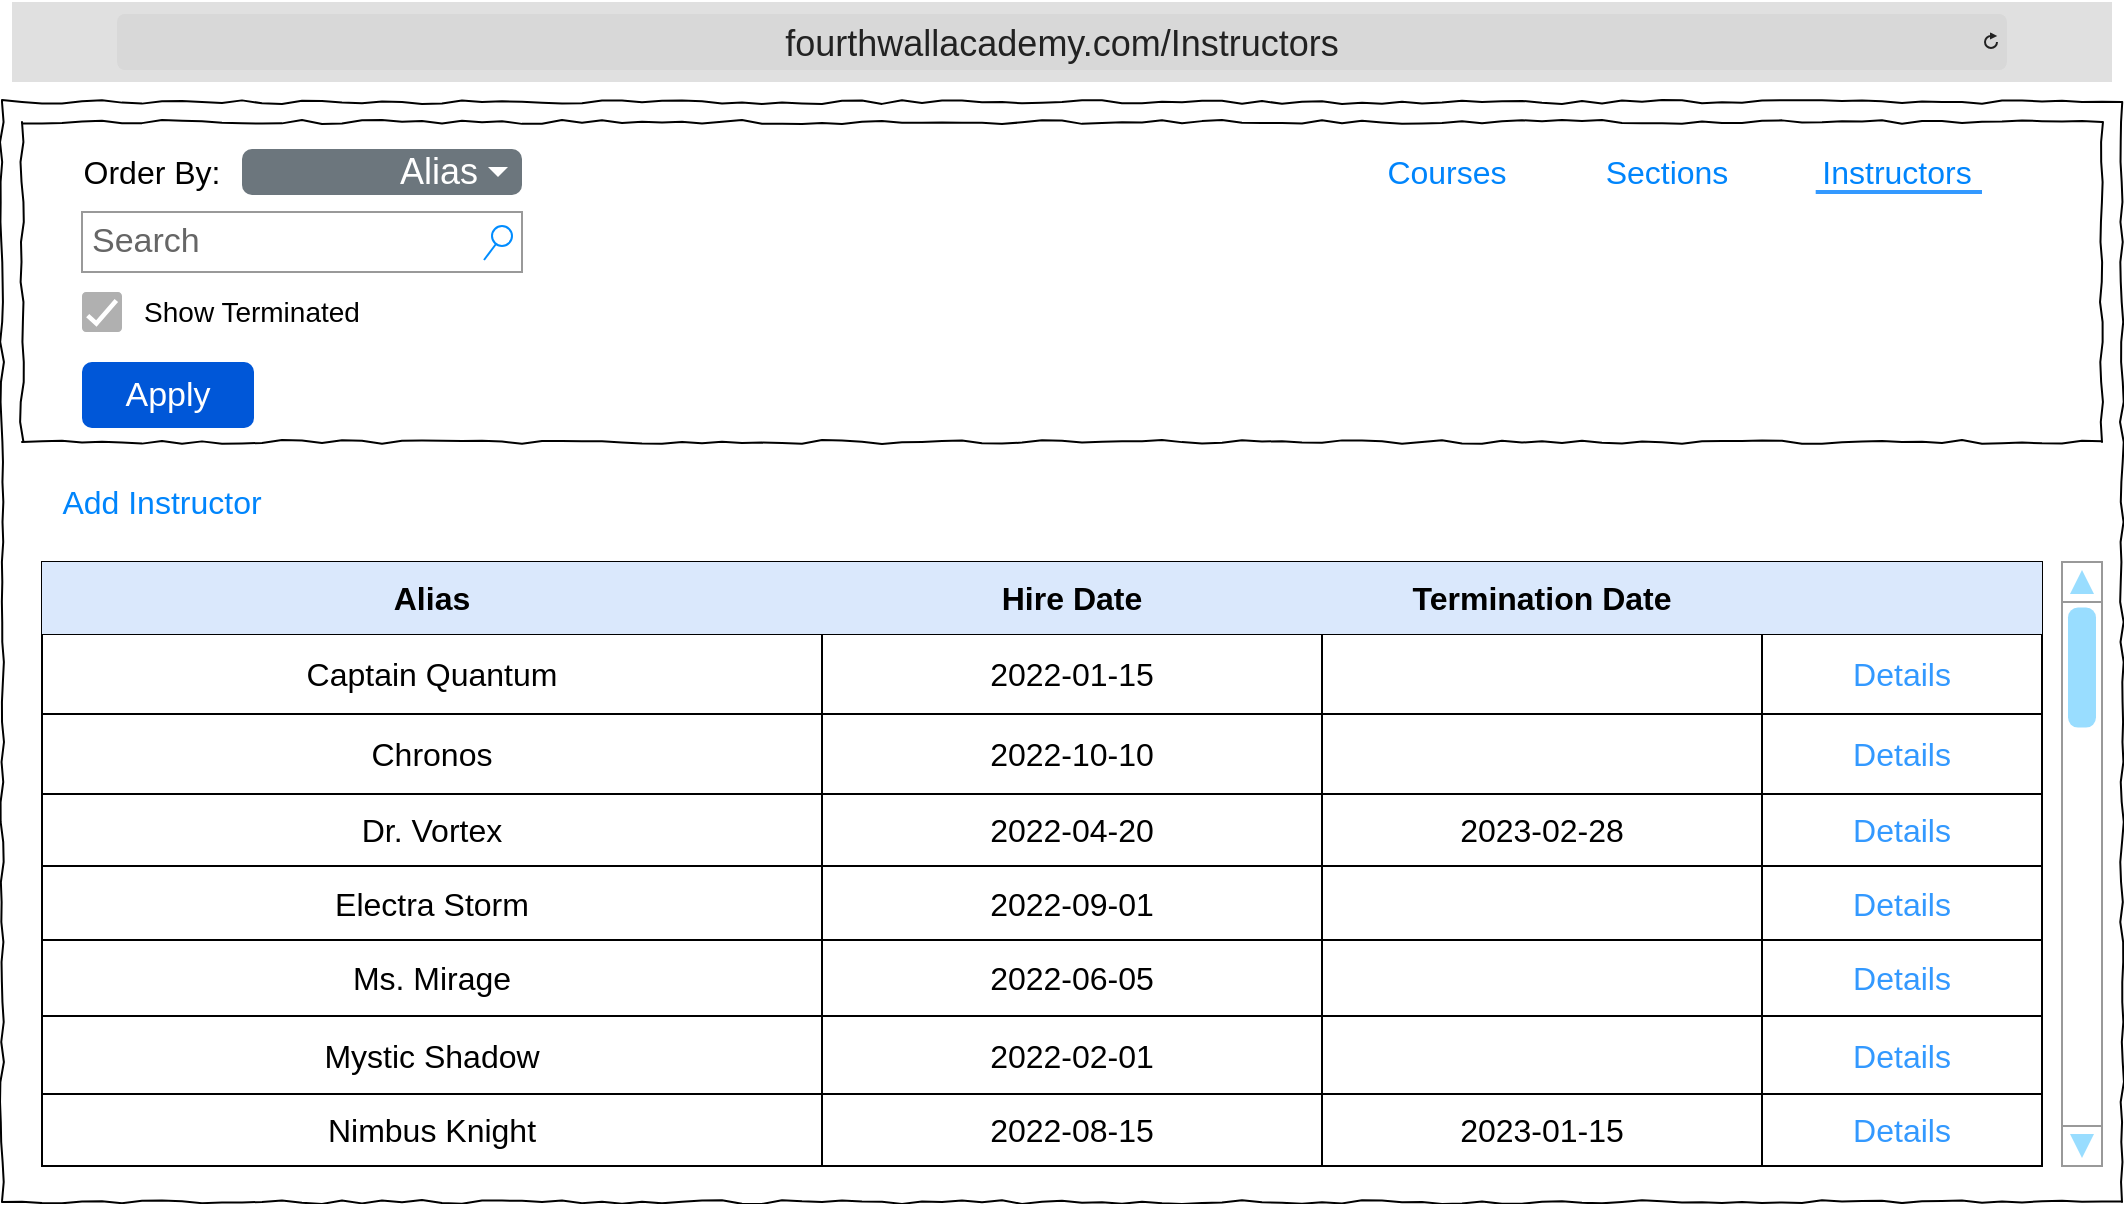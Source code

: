 <mxfile version="26.0.5">
  <diagram name="Page-1" id="03018318-947c-dd8e-b7a3-06fadd420f32">
    <mxGraphModel dx="3354" dy="1258" grid="1" gridSize="10" guides="1" tooltips="1" connect="1" arrows="1" fold="1" page="1" pageScale="1" pageWidth="1100" pageHeight="850" background="none" math="0" shadow="0">
      <root>
        <mxCell id="0" />
        <mxCell id="1" parent="0" />
        <mxCell id="677b7b8949515195-1" value="" style="whiteSpace=wrap;html=1;rounded=0;shadow=0;labelBackgroundColor=none;strokeColor=#000000;strokeWidth=1;fillColor=none;fontFamily=Verdana;fontSize=12;fontColor=#000000;align=center;comic=1;" parent="1" vertex="1">
          <mxGeometry x="20" y="60" width="1060" height="550" as="geometry" />
        </mxCell>
        <mxCell id="677b7b8949515195-10" value="" style="whiteSpace=wrap;html=1;rounded=0;shadow=0;labelBackgroundColor=none;strokeWidth=1;fillColor=none;fontFamily=Verdana;fontSize=12;align=center;comic=1;" parent="1" vertex="1">
          <mxGeometry x="30" y="70" width="1040" height="160" as="geometry" />
        </mxCell>
        <mxCell id="HjhiuZLruFTGGM_Ddv_2-103" value="" style="verticalLabelPosition=bottom;shadow=0;dashed=0;align=center;html=1;verticalAlign=top;strokeWidth=1;shape=mxgraph.mockup.navigation.scrollBar;strokeColor=#999999;barPos=98.611;fillColor2=#99ddff;strokeColor2=none;direction=north;" parent="1" vertex="1">
          <mxGeometry x="1050" y="290" width="20" height="302" as="geometry" />
        </mxCell>
        <mxCell id="HjhiuZLruFTGGM_Ddv_2-104" value="&lt;font style=&quot;font-size: 16px;&quot;&gt;Order By:&lt;/font&gt;" style="text;html=1;align=center;verticalAlign=middle;whiteSpace=wrap;rounded=0;" parent="1" vertex="1">
          <mxGeometry x="50" y="80" width="90" height="30" as="geometry" />
        </mxCell>
        <mxCell id="HjhiuZLruFTGGM_Ddv_2-106" value="&lt;font style=&quot;font-size: 18px;&quot;&gt;Alias&lt;/font&gt;" style="html=1;shadow=0;dashed=0;shape=mxgraph.bootstrap.rrect;rSize=5;strokeColor=none;strokeWidth=1;fillColor=#6C767D;fontColor=#ffffff;whiteSpace=wrap;align=right;verticalAlign=middle;fontStyle=0;fontSize=14;spacingRight=20;" parent="1" vertex="1">
          <mxGeometry x="140" y="83.5" width="140" height="23" as="geometry" />
        </mxCell>
        <mxCell id="HjhiuZLruFTGGM_Ddv_2-107" value="" style="shape=triangle;direction=south;fillColor=#ffffff;strokeColor=none;perimeter=none;" parent="HjhiuZLruFTGGM_Ddv_2-106" vertex="1">
          <mxGeometry x="1" y="0.5" width="10" height="5" relative="1" as="geometry">
            <mxPoint x="-17" y="-2.5" as="offset" />
          </mxGeometry>
        </mxCell>
        <mxCell id="gBdz1FRmPUKY2ZFgMoxz-1" value="&lt;font style=&quot;font-size: 18px;&quot;&gt;fourthwallacademy.com/Instructors&lt;/font&gt;" style="html=1;strokeWidth=1;shadow=0;dashed=0;shape=mxgraph.ios7ui.url;fillColor=#e0e0e0;strokeColor=#c0c0c0;buttonText=;strokeColor2=#222222;fontColor=#222222;fontSize=8;spacingTop=2;align=center;whiteSpace=wrap;" parent="1" vertex="1">
          <mxGeometry x="25" y="10" width="1050" height="40" as="geometry" />
        </mxCell>
        <mxCell id="tO5tG9X41Wg9TqtgTlxJ-1" value="Courses" style="html=1;shadow=0;dashed=0;shape=mxgraph.bootstrap.rrect;rSize=5;strokeColor=none;strokeWidth=1;fillColor=none;fontColor=#0085FC;whiteSpace=wrap;align=center;verticalAlign=middle;spacingLeft=0;fontStyle=0;fontSize=16;spacing=5;" parent="1" vertex="1">
          <mxGeometry x="695" y="75" width="95" height="40" as="geometry" />
        </mxCell>
        <mxCell id="tO5tG9X41Wg9TqtgTlxJ-2" value="Sections" style="html=1;shadow=0;dashed=0;shape=mxgraph.bootstrap.rrect;rSize=5;strokeColor=none;strokeWidth=1;fillColor=none;fontColor=#0085FC;whiteSpace=wrap;align=center;verticalAlign=middle;spacingLeft=0;fontStyle=0;fontSize=16;spacing=5;" parent="1" vertex="1">
          <mxGeometry x="805" y="75" width="95" height="40" as="geometry" />
        </mxCell>
        <mxCell id="tO5tG9X41Wg9TqtgTlxJ-3" value="Instructors" style="html=1;shadow=0;dashed=0;shape=mxgraph.bootstrap.rrect;rSize=5;strokeColor=none;strokeWidth=1;fillColor=none;fontColor=#0085FC;whiteSpace=wrap;align=center;verticalAlign=middle;spacingLeft=0;fontStyle=0;fontSize=16;spacing=5;" parent="1" vertex="1">
          <mxGeometry x="920" y="75" width="95" height="40" as="geometry" />
        </mxCell>
        <mxCell id="tO5tG9X41Wg9TqtgTlxJ-4" value="" style="line;strokeWidth=2;html=1;strokeColor=#3399FF;" parent="1" vertex="1">
          <mxGeometry x="926.85" y="100" width="83.15" height="10" as="geometry" />
        </mxCell>
        <mxCell id="tO5tG9X41Wg9TqtgTlxJ-126" value="&lt;font style=&quot;font-size: 17px;&quot;&gt;Apply&lt;/font&gt;" style="rounded=1;fillColor=#0057D8;strokeColor=none;html=1;whiteSpace=wrap;fontColor=#ffffff;align=center;verticalAlign=middle;fontStyle=0;fontSize=12;sketch=0;" parent="1" vertex="1">
          <mxGeometry x="60" y="190" width="86" height="33" as="geometry" />
        </mxCell>
        <mxCell id="tO5tG9X41Wg9TqtgTlxJ-127" value="" style="shape=table;startSize=0;container=1;collapsible=0;childLayout=tableLayout;fontSize=16;" parent="1" vertex="1">
          <mxGeometry x="40" y="290" width="1000" height="302" as="geometry" />
        </mxCell>
        <mxCell id="tO5tG9X41Wg9TqtgTlxJ-128" value="" style="shape=tableRow;horizontal=0;startSize=0;swimlaneHead=0;swimlaneBody=0;strokeColor=inherit;top=0;left=0;bottom=0;right=0;collapsible=0;dropTarget=0;fillColor=none;points=[[0,0.5],[1,0.5]];portConstraint=eastwest;fontSize=16;" parent="tO5tG9X41Wg9TqtgTlxJ-127" vertex="1">
          <mxGeometry width="1000" height="36" as="geometry" />
        </mxCell>
        <mxCell id="tO5tG9X41Wg9TqtgTlxJ-129" value="&lt;b&gt;Alias&lt;/b&gt;" style="shape=partialRectangle;html=1;whiteSpace=wrap;connectable=0;strokeColor=#6c8ebf;overflow=hidden;fillColor=#dae8fc;top=0;left=0;bottom=0;right=0;pointerEvents=1;fontSize=16;" parent="tO5tG9X41Wg9TqtgTlxJ-128" vertex="1">
          <mxGeometry width="390" height="36" as="geometry">
            <mxRectangle width="390" height="36" as="alternateBounds" />
          </mxGeometry>
        </mxCell>
        <mxCell id="tO5tG9X41Wg9TqtgTlxJ-130" value="&lt;b&gt;Hire Date&lt;/b&gt;" style="shape=partialRectangle;html=1;whiteSpace=wrap;connectable=0;strokeColor=#6c8ebf;overflow=hidden;fillColor=#dae8fc;top=0;left=0;bottom=0;right=0;pointerEvents=1;fontSize=16;" parent="tO5tG9X41Wg9TqtgTlxJ-128" vertex="1">
          <mxGeometry x="390" width="250" height="36" as="geometry">
            <mxRectangle width="250" height="36" as="alternateBounds" />
          </mxGeometry>
        </mxCell>
        <mxCell id="tO5tG9X41Wg9TqtgTlxJ-131" value="&lt;b&gt;Termination Date&lt;/b&gt;" style="shape=partialRectangle;html=1;whiteSpace=wrap;connectable=0;strokeColor=#6c8ebf;overflow=hidden;fillColor=#dae8fc;top=0;left=0;bottom=0;right=0;pointerEvents=1;fontSize=16;" parent="tO5tG9X41Wg9TqtgTlxJ-128" vertex="1">
          <mxGeometry x="640" width="220" height="36" as="geometry">
            <mxRectangle width="220" height="36" as="alternateBounds" />
          </mxGeometry>
        </mxCell>
        <mxCell id="tO5tG9X41Wg9TqtgTlxJ-140" style="shape=partialRectangle;html=1;whiteSpace=wrap;connectable=0;strokeColor=#6c8ebf;overflow=hidden;fillColor=#dae8fc;top=0;left=0;bottom=0;right=0;pointerEvents=1;fontSize=16;" parent="tO5tG9X41Wg9TqtgTlxJ-128" vertex="1">
          <mxGeometry x="860" width="140" height="36" as="geometry">
            <mxRectangle width="140" height="36" as="alternateBounds" />
          </mxGeometry>
        </mxCell>
        <mxCell id="tO5tG9X41Wg9TqtgTlxJ-132" value="" style="shape=tableRow;horizontal=0;startSize=0;swimlaneHead=0;swimlaneBody=0;strokeColor=inherit;top=0;left=0;bottom=0;right=0;collapsible=0;dropTarget=0;fillColor=none;points=[[0,0.5],[1,0.5]];portConstraint=eastwest;fontSize=16;" parent="tO5tG9X41Wg9TqtgTlxJ-127" vertex="1">
          <mxGeometry y="36" width="1000" height="40" as="geometry" />
        </mxCell>
        <mxCell id="tO5tG9X41Wg9TqtgTlxJ-133" value="Captain Quantum" style="shape=partialRectangle;html=1;whiteSpace=wrap;connectable=0;strokeColor=inherit;overflow=hidden;fillColor=none;top=0;left=0;bottom=0;right=0;pointerEvents=1;fontSize=16;" parent="tO5tG9X41Wg9TqtgTlxJ-132" vertex="1">
          <mxGeometry width="390" height="40" as="geometry">
            <mxRectangle width="390" height="40" as="alternateBounds" />
          </mxGeometry>
        </mxCell>
        <mxCell id="tO5tG9X41Wg9TqtgTlxJ-134" value="2022-01-15" style="shape=partialRectangle;html=1;whiteSpace=wrap;connectable=0;strokeColor=inherit;overflow=hidden;fillColor=none;top=0;left=0;bottom=0;right=0;pointerEvents=1;fontSize=16;" parent="tO5tG9X41Wg9TqtgTlxJ-132" vertex="1">
          <mxGeometry x="390" width="250" height="40" as="geometry">
            <mxRectangle width="250" height="40" as="alternateBounds" />
          </mxGeometry>
        </mxCell>
        <mxCell id="tO5tG9X41Wg9TqtgTlxJ-135" value="" style="shape=partialRectangle;html=1;whiteSpace=wrap;connectable=0;strokeColor=inherit;overflow=hidden;fillColor=none;top=0;left=0;bottom=0;right=0;pointerEvents=1;fontSize=16;" parent="tO5tG9X41Wg9TqtgTlxJ-132" vertex="1">
          <mxGeometry x="640" width="220" height="40" as="geometry">
            <mxRectangle width="220" height="40" as="alternateBounds" />
          </mxGeometry>
        </mxCell>
        <mxCell id="tO5tG9X41Wg9TqtgTlxJ-141" value="&lt;font color=&quot;#3399ff&quot;&gt;Details&lt;/font&gt;" style="shape=partialRectangle;html=1;whiteSpace=wrap;connectable=0;strokeColor=inherit;overflow=hidden;fillColor=none;top=0;left=0;bottom=0;right=0;pointerEvents=1;fontSize=16;" parent="tO5tG9X41Wg9TqtgTlxJ-132" vertex="1">
          <mxGeometry x="860" width="140" height="40" as="geometry">
            <mxRectangle width="140" height="40" as="alternateBounds" />
          </mxGeometry>
        </mxCell>
        <mxCell id="tO5tG9X41Wg9TqtgTlxJ-136" value="" style="shape=tableRow;horizontal=0;startSize=0;swimlaneHead=0;swimlaneBody=0;strokeColor=inherit;top=0;left=0;bottom=0;right=0;collapsible=0;dropTarget=0;fillColor=none;points=[[0,0.5],[1,0.5]];portConstraint=eastwest;fontSize=16;" parent="tO5tG9X41Wg9TqtgTlxJ-127" vertex="1">
          <mxGeometry y="76" width="1000" height="40" as="geometry" />
        </mxCell>
        <mxCell id="tO5tG9X41Wg9TqtgTlxJ-137" value="Chronos" style="shape=partialRectangle;html=1;whiteSpace=wrap;connectable=0;strokeColor=inherit;overflow=hidden;fillColor=none;top=0;left=0;bottom=0;right=0;pointerEvents=1;fontSize=16;" parent="tO5tG9X41Wg9TqtgTlxJ-136" vertex="1">
          <mxGeometry width="390" height="40" as="geometry">
            <mxRectangle width="390" height="40" as="alternateBounds" />
          </mxGeometry>
        </mxCell>
        <mxCell id="tO5tG9X41Wg9TqtgTlxJ-138" value="2022-10-10" style="shape=partialRectangle;html=1;whiteSpace=wrap;connectable=0;strokeColor=inherit;overflow=hidden;fillColor=none;top=0;left=0;bottom=0;right=0;pointerEvents=1;fontSize=16;" parent="tO5tG9X41Wg9TqtgTlxJ-136" vertex="1">
          <mxGeometry x="390" width="250" height="40" as="geometry">
            <mxRectangle width="250" height="40" as="alternateBounds" />
          </mxGeometry>
        </mxCell>
        <mxCell id="tO5tG9X41Wg9TqtgTlxJ-139" value="" style="shape=partialRectangle;html=1;whiteSpace=wrap;connectable=0;strokeColor=inherit;overflow=hidden;fillColor=none;top=0;left=0;bottom=0;right=0;pointerEvents=1;fontSize=16;" parent="tO5tG9X41Wg9TqtgTlxJ-136" vertex="1">
          <mxGeometry x="640" width="220" height="40" as="geometry">
            <mxRectangle width="220" height="40" as="alternateBounds" />
          </mxGeometry>
        </mxCell>
        <mxCell id="tO5tG9X41Wg9TqtgTlxJ-142" value="&lt;font color=&quot;#3399ff&quot;&gt;Details&lt;/font&gt;" style="shape=partialRectangle;html=1;whiteSpace=wrap;connectable=0;strokeColor=inherit;overflow=hidden;fillColor=none;top=0;left=0;bottom=0;right=0;pointerEvents=1;fontSize=16;" parent="tO5tG9X41Wg9TqtgTlxJ-136" vertex="1">
          <mxGeometry x="860" width="140" height="40" as="geometry">
            <mxRectangle width="140" height="40" as="alternateBounds" />
          </mxGeometry>
        </mxCell>
        <mxCell id="tO5tG9X41Wg9TqtgTlxJ-143" style="shape=tableRow;horizontal=0;startSize=0;swimlaneHead=0;swimlaneBody=0;strokeColor=inherit;top=0;left=0;bottom=0;right=0;collapsible=0;dropTarget=0;fillColor=none;points=[[0,0.5],[1,0.5]];portConstraint=eastwest;fontSize=16;" parent="tO5tG9X41Wg9TqtgTlxJ-127" vertex="1">
          <mxGeometry y="116" width="1000" height="36" as="geometry" />
        </mxCell>
        <mxCell id="tO5tG9X41Wg9TqtgTlxJ-144" value="Dr. Vortex" style="shape=partialRectangle;html=1;whiteSpace=wrap;connectable=0;strokeColor=inherit;overflow=hidden;fillColor=none;top=0;left=0;bottom=0;right=0;pointerEvents=1;fontSize=16;" parent="tO5tG9X41Wg9TqtgTlxJ-143" vertex="1">
          <mxGeometry width="390" height="36" as="geometry">
            <mxRectangle width="390" height="36" as="alternateBounds" />
          </mxGeometry>
        </mxCell>
        <mxCell id="tO5tG9X41Wg9TqtgTlxJ-145" value="2022-04-20" style="shape=partialRectangle;html=1;whiteSpace=wrap;connectable=0;strokeColor=inherit;overflow=hidden;fillColor=none;top=0;left=0;bottom=0;right=0;pointerEvents=1;fontSize=16;" parent="tO5tG9X41Wg9TqtgTlxJ-143" vertex="1">
          <mxGeometry x="390" width="250" height="36" as="geometry">
            <mxRectangle width="250" height="36" as="alternateBounds" />
          </mxGeometry>
        </mxCell>
        <mxCell id="tO5tG9X41Wg9TqtgTlxJ-146" value="2023-02-28" style="shape=partialRectangle;html=1;whiteSpace=wrap;connectable=0;strokeColor=inherit;overflow=hidden;fillColor=none;top=0;left=0;bottom=0;right=0;pointerEvents=1;fontSize=16;" parent="tO5tG9X41Wg9TqtgTlxJ-143" vertex="1">
          <mxGeometry x="640" width="220" height="36" as="geometry">
            <mxRectangle width="220" height="36" as="alternateBounds" />
          </mxGeometry>
        </mxCell>
        <mxCell id="tO5tG9X41Wg9TqtgTlxJ-147" value="&lt;font color=&quot;#3399ff&quot;&gt;Details&lt;/font&gt;" style="shape=partialRectangle;html=1;whiteSpace=wrap;connectable=0;strokeColor=inherit;overflow=hidden;fillColor=none;top=0;left=0;bottom=0;right=0;pointerEvents=1;fontSize=16;" parent="tO5tG9X41Wg9TqtgTlxJ-143" vertex="1">
          <mxGeometry x="860" width="140" height="36" as="geometry">
            <mxRectangle width="140" height="36" as="alternateBounds" />
          </mxGeometry>
        </mxCell>
        <mxCell id="tO5tG9X41Wg9TqtgTlxJ-148" style="shape=tableRow;horizontal=0;startSize=0;swimlaneHead=0;swimlaneBody=0;strokeColor=inherit;top=0;left=0;bottom=0;right=0;collapsible=0;dropTarget=0;fillColor=none;points=[[0,0.5],[1,0.5]];portConstraint=eastwest;fontSize=16;" parent="tO5tG9X41Wg9TqtgTlxJ-127" vertex="1">
          <mxGeometry y="152" width="1000" height="37" as="geometry" />
        </mxCell>
        <mxCell id="tO5tG9X41Wg9TqtgTlxJ-149" value="Electra Storm" style="shape=partialRectangle;html=1;whiteSpace=wrap;connectable=0;strokeColor=inherit;overflow=hidden;fillColor=none;top=0;left=0;bottom=0;right=0;pointerEvents=1;fontSize=16;" parent="tO5tG9X41Wg9TqtgTlxJ-148" vertex="1">
          <mxGeometry width="390" height="37" as="geometry">
            <mxRectangle width="390" height="37" as="alternateBounds" />
          </mxGeometry>
        </mxCell>
        <mxCell id="tO5tG9X41Wg9TqtgTlxJ-150" value="2022-09-01" style="shape=partialRectangle;html=1;whiteSpace=wrap;connectable=0;strokeColor=inherit;overflow=hidden;fillColor=none;top=0;left=0;bottom=0;right=0;pointerEvents=1;fontSize=16;" parent="tO5tG9X41Wg9TqtgTlxJ-148" vertex="1">
          <mxGeometry x="390" width="250" height="37" as="geometry">
            <mxRectangle width="250" height="37" as="alternateBounds" />
          </mxGeometry>
        </mxCell>
        <mxCell id="tO5tG9X41Wg9TqtgTlxJ-151" style="shape=partialRectangle;html=1;whiteSpace=wrap;connectable=0;strokeColor=inherit;overflow=hidden;fillColor=none;top=0;left=0;bottom=0;right=0;pointerEvents=1;fontSize=16;" parent="tO5tG9X41Wg9TqtgTlxJ-148" vertex="1">
          <mxGeometry x="640" width="220" height="37" as="geometry">
            <mxRectangle width="220" height="37" as="alternateBounds" />
          </mxGeometry>
        </mxCell>
        <mxCell id="tO5tG9X41Wg9TqtgTlxJ-152" value="&lt;font color=&quot;#3399ff&quot;&gt;Details&lt;/font&gt;" style="shape=partialRectangle;html=1;whiteSpace=wrap;connectable=0;strokeColor=inherit;overflow=hidden;fillColor=none;top=0;left=0;bottom=0;right=0;pointerEvents=1;fontSize=16;" parent="tO5tG9X41Wg9TqtgTlxJ-148" vertex="1">
          <mxGeometry x="860" width="140" height="37" as="geometry">
            <mxRectangle width="140" height="37" as="alternateBounds" />
          </mxGeometry>
        </mxCell>
        <mxCell id="tO5tG9X41Wg9TqtgTlxJ-153" style="shape=tableRow;horizontal=0;startSize=0;swimlaneHead=0;swimlaneBody=0;strokeColor=inherit;top=0;left=0;bottom=0;right=0;collapsible=0;dropTarget=0;fillColor=none;points=[[0,0.5],[1,0.5]];portConstraint=eastwest;fontSize=16;" parent="tO5tG9X41Wg9TqtgTlxJ-127" vertex="1">
          <mxGeometry y="189" width="1000" height="38" as="geometry" />
        </mxCell>
        <mxCell id="tO5tG9X41Wg9TqtgTlxJ-154" value="Ms. Mirage" style="shape=partialRectangle;html=1;whiteSpace=wrap;connectable=0;strokeColor=inherit;overflow=hidden;fillColor=none;top=0;left=0;bottom=0;right=0;pointerEvents=1;fontSize=16;" parent="tO5tG9X41Wg9TqtgTlxJ-153" vertex="1">
          <mxGeometry width="390" height="38" as="geometry">
            <mxRectangle width="390" height="38" as="alternateBounds" />
          </mxGeometry>
        </mxCell>
        <mxCell id="tO5tG9X41Wg9TqtgTlxJ-155" value="2022-06-05" style="shape=partialRectangle;html=1;whiteSpace=wrap;connectable=0;strokeColor=inherit;overflow=hidden;fillColor=none;top=0;left=0;bottom=0;right=0;pointerEvents=1;fontSize=16;" parent="tO5tG9X41Wg9TqtgTlxJ-153" vertex="1">
          <mxGeometry x="390" width="250" height="38" as="geometry">
            <mxRectangle width="250" height="38" as="alternateBounds" />
          </mxGeometry>
        </mxCell>
        <mxCell id="tO5tG9X41Wg9TqtgTlxJ-156" style="shape=partialRectangle;html=1;whiteSpace=wrap;connectable=0;strokeColor=inherit;overflow=hidden;fillColor=none;top=0;left=0;bottom=0;right=0;pointerEvents=1;fontSize=16;" parent="tO5tG9X41Wg9TqtgTlxJ-153" vertex="1">
          <mxGeometry x="640" width="220" height="38" as="geometry">
            <mxRectangle width="220" height="38" as="alternateBounds" />
          </mxGeometry>
        </mxCell>
        <mxCell id="tO5tG9X41Wg9TqtgTlxJ-157" value="&lt;font color=&quot;#3399ff&quot;&gt;Details&lt;/font&gt;" style="shape=partialRectangle;html=1;whiteSpace=wrap;connectable=0;strokeColor=inherit;overflow=hidden;fillColor=none;top=0;left=0;bottom=0;right=0;pointerEvents=1;fontSize=16;" parent="tO5tG9X41Wg9TqtgTlxJ-153" vertex="1">
          <mxGeometry x="860" width="140" height="38" as="geometry">
            <mxRectangle width="140" height="38" as="alternateBounds" />
          </mxGeometry>
        </mxCell>
        <mxCell id="tO5tG9X41Wg9TqtgTlxJ-158" style="shape=tableRow;horizontal=0;startSize=0;swimlaneHead=0;swimlaneBody=0;strokeColor=inherit;top=0;left=0;bottom=0;right=0;collapsible=0;dropTarget=0;fillColor=none;points=[[0,0.5],[1,0.5]];portConstraint=eastwest;fontSize=16;" parent="tO5tG9X41Wg9TqtgTlxJ-127" vertex="1">
          <mxGeometry y="227" width="1000" height="39" as="geometry" />
        </mxCell>
        <mxCell id="tO5tG9X41Wg9TqtgTlxJ-159" value="Mystic Shadow" style="shape=partialRectangle;html=1;whiteSpace=wrap;connectable=0;strokeColor=inherit;overflow=hidden;fillColor=none;top=0;left=0;bottom=0;right=0;pointerEvents=1;fontSize=16;" parent="tO5tG9X41Wg9TqtgTlxJ-158" vertex="1">
          <mxGeometry width="390" height="39" as="geometry">
            <mxRectangle width="390" height="39" as="alternateBounds" />
          </mxGeometry>
        </mxCell>
        <mxCell id="tO5tG9X41Wg9TqtgTlxJ-160" value="2022-02-01" style="shape=partialRectangle;html=1;whiteSpace=wrap;connectable=0;strokeColor=inherit;overflow=hidden;fillColor=none;top=0;left=0;bottom=0;right=0;pointerEvents=1;fontSize=16;" parent="tO5tG9X41Wg9TqtgTlxJ-158" vertex="1">
          <mxGeometry x="390" width="250" height="39" as="geometry">
            <mxRectangle width="250" height="39" as="alternateBounds" />
          </mxGeometry>
        </mxCell>
        <mxCell id="tO5tG9X41Wg9TqtgTlxJ-161" style="shape=partialRectangle;html=1;whiteSpace=wrap;connectable=0;strokeColor=inherit;overflow=hidden;fillColor=none;top=0;left=0;bottom=0;right=0;pointerEvents=1;fontSize=16;" parent="tO5tG9X41Wg9TqtgTlxJ-158" vertex="1">
          <mxGeometry x="640" width="220" height="39" as="geometry">
            <mxRectangle width="220" height="39" as="alternateBounds" />
          </mxGeometry>
        </mxCell>
        <mxCell id="tO5tG9X41Wg9TqtgTlxJ-162" value="&lt;font color=&quot;#3399ff&quot;&gt;Details&lt;/font&gt;" style="shape=partialRectangle;html=1;whiteSpace=wrap;connectable=0;strokeColor=inherit;overflow=hidden;fillColor=none;top=0;left=0;bottom=0;right=0;pointerEvents=1;fontSize=16;" parent="tO5tG9X41Wg9TqtgTlxJ-158" vertex="1">
          <mxGeometry x="860" width="140" height="39" as="geometry">
            <mxRectangle width="140" height="39" as="alternateBounds" />
          </mxGeometry>
        </mxCell>
        <mxCell id="tO5tG9X41Wg9TqtgTlxJ-163" style="shape=tableRow;horizontal=0;startSize=0;swimlaneHead=0;swimlaneBody=0;strokeColor=inherit;top=0;left=0;bottom=0;right=0;collapsible=0;dropTarget=0;fillColor=none;points=[[0,0.5],[1,0.5]];portConstraint=eastwest;fontSize=16;" parent="tO5tG9X41Wg9TqtgTlxJ-127" vertex="1">
          <mxGeometry y="266" width="1000" height="36" as="geometry" />
        </mxCell>
        <mxCell id="tO5tG9X41Wg9TqtgTlxJ-164" value="Nimbus Knight" style="shape=partialRectangle;html=1;whiteSpace=wrap;connectable=0;strokeColor=inherit;overflow=hidden;fillColor=none;top=0;left=0;bottom=0;right=0;pointerEvents=1;fontSize=16;" parent="tO5tG9X41Wg9TqtgTlxJ-163" vertex="1">
          <mxGeometry width="390" height="36" as="geometry">
            <mxRectangle width="390" height="36" as="alternateBounds" />
          </mxGeometry>
        </mxCell>
        <mxCell id="tO5tG9X41Wg9TqtgTlxJ-165" value="2022-08-15" style="shape=partialRectangle;html=1;whiteSpace=wrap;connectable=0;strokeColor=inherit;overflow=hidden;fillColor=none;top=0;left=0;bottom=0;right=0;pointerEvents=1;fontSize=16;" parent="tO5tG9X41Wg9TqtgTlxJ-163" vertex="1">
          <mxGeometry x="390" width="250" height="36" as="geometry">
            <mxRectangle width="250" height="36" as="alternateBounds" />
          </mxGeometry>
        </mxCell>
        <mxCell id="tO5tG9X41Wg9TqtgTlxJ-166" value="2023-01-15" style="shape=partialRectangle;html=1;whiteSpace=wrap;connectable=0;strokeColor=inherit;overflow=hidden;fillColor=none;top=0;left=0;bottom=0;right=0;pointerEvents=1;fontSize=16;" parent="tO5tG9X41Wg9TqtgTlxJ-163" vertex="1">
          <mxGeometry x="640" width="220" height="36" as="geometry">
            <mxRectangle width="220" height="36" as="alternateBounds" />
          </mxGeometry>
        </mxCell>
        <mxCell id="tO5tG9X41Wg9TqtgTlxJ-167" value="&lt;font color=&quot;#3399ff&quot;&gt;Details&lt;/font&gt;" style="shape=partialRectangle;html=1;whiteSpace=wrap;connectable=0;strokeColor=inherit;overflow=hidden;fillColor=none;top=0;left=0;bottom=0;right=0;pointerEvents=1;fontSize=16;" parent="tO5tG9X41Wg9TqtgTlxJ-163" vertex="1">
          <mxGeometry x="860" width="140" height="36" as="geometry">
            <mxRectangle width="140" height="36" as="alternateBounds" />
          </mxGeometry>
        </mxCell>
        <mxCell id="tO5tG9X41Wg9TqtgTlxJ-168" value="Search" style="strokeWidth=1;shadow=0;dashed=0;align=center;html=1;shape=mxgraph.mockup.forms.searchBox;strokeColor=#999999;mainText=;strokeColor2=#008cff;fontColor=#666666;fontSize=17;align=left;spacingLeft=3;whiteSpace=wrap;" parent="1" vertex="1">
          <mxGeometry x="60" y="115" width="220" height="30" as="geometry" />
        </mxCell>
        <mxCell id="tO5tG9X41Wg9TqtgTlxJ-176" value="" style="dashed=0;labelPosition=right;align=left;shape=mxgraph.gmdl.checkbox;strokeColor=none;fillColor=#B0B0B0;strokeWidth=2;aspect=fixed;sketch=0;html=1;" parent="1" vertex="1">
          <mxGeometry x="60" y="155" width="20" height="20" as="geometry" />
        </mxCell>
        <mxCell id="tO5tG9X41Wg9TqtgTlxJ-177" value="&lt;font style=&quot;font-size: 14px;&quot;&gt;Show Terminated&lt;/font&gt;" style="text;html=1;align=center;verticalAlign=middle;whiteSpace=wrap;rounded=0;" parent="1" vertex="1">
          <mxGeometry x="90" y="150" width="110" height="30" as="geometry" />
        </mxCell>
        <mxCell id="G4MS1xatQNVVtUl5QKBw-1" value="Add Instructor" style="html=1;shadow=0;dashed=0;shape=mxgraph.bootstrap.rrect;rSize=5;strokeColor=none;strokeWidth=1;fillColor=none;fontColor=#0085FC;whiteSpace=wrap;align=center;verticalAlign=middle;spacingLeft=0;fontStyle=0;fontSize=16;spacing=5;" parent="1" vertex="1">
          <mxGeometry x="40" y="240" width="120" height="40" as="geometry" />
        </mxCell>
      </root>
    </mxGraphModel>
  </diagram>
</mxfile>
